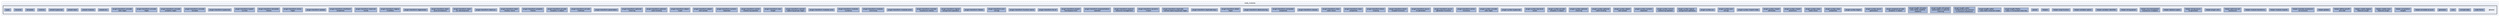 digraph "C:/Users/arisc/OneDrive/Documents/GitHub/FINAL/EcoEats-Project/node_modules/@babel"
{
 // LATEX_PDF_SIZE
  bgcolor="transparent";
  edge [fontname=Helvetica,fontsize=10,labelfontname=Helvetica,labelfontsize=10];
  node [fontname=Helvetica,fontsize=10,shape=box,height=0.2,width=0.4];
  compound=true
  subgraph clusterdir_5091f2b68170d33f954320199e2fed0a {
    graph [ bgcolor="#edf0f7", pencolor="grey50", label="node_modules", fontname=Helvetica,fontsize=10 style="filled,dashed", URL="dir_5091f2b68170d33f954320199e2fed0a.html",tooltip=""]
  subgraph clusterdir_722061c1cf8b4789a21e021c5ce72eb2 {
    graph [ bgcolor="#edf0f7", pencolor="grey25", label="", fontname=Helvetica,fontsize=10 style="filled,bold", URL="dir_722061c1cf8b4789a21e021c5ce72eb2.html",tooltip=""]
    dir_722061c1cf8b4789a21e021c5ce72eb2 [shape=plaintext, label="@babel"];
  dir_eba173a525a0dd1315a50097c81890a3 [label="code-frame", fillcolor="#a2b4d6", color="grey25", style="filled", URL="dir_eba173a525a0dd1315a50097c81890a3.html",tooltip=""];
  dir_034140a87b9e67be81b1f8c64a8676fd [label="compat-data", fillcolor="#a2b4d6", color="grey25", style="filled", URL="dir_034140a87b9e67be81b1f8c64a8676fd.html",tooltip=""];
  dir_56050801fb0a13c6f644169606336a16 [label="core", fillcolor="#a2b4d6", color="grey25", style="filled", URL="dir_56050801fb0a13c6f644169606336a16.html",tooltip=""];
  dir_c1f6804f08f2d43b2d1bd2d34c2efc7e [label="generator", fillcolor="#a2b4d6", color="grey25", style="filled", URL="dir_c1f6804f08f2d43b2d1bd2d34c2efc7e.html",tooltip=""];
  dir_14fe34639b40ace4279edd614173f654 [label="helper-annotate-as-pure", fillcolor="#a2b4d6", color="grey25", style="filled", URL="dir_14fe34639b40ace4279edd614173f654.html",tooltip=""];
  dir_30df37ffa1121239fad978e86fdc573a [label="helper-compilation\l-targets", fillcolor="#a2b4d6", color="grey25", style="filled", URL="dir_30df37ffa1121239fad978e86fdc573a.html",tooltip=""];
  dir_5e229192c8c59e87a61494a79a5ac8f1 [label="helper-create-class\l-features-plugin", fillcolor="#a2b4d6", color="grey25", style="filled", URL="dir_5e229192c8c59e87a61494a79a5ac8f1.html",tooltip=""];
  dir_e37108373925015fa1e6f69202039bfb [label="helper-create-regexp\l-features-plugin", fillcolor="#a2b4d6", color="grey25", style="filled", URL="dir_e37108373925015fa1e6f69202039bfb.html",tooltip=""];
  dir_73b832b280ead66863588df5ecb43fbb [label="helper-define-polyfill\l-provider", fillcolor="#a2b4d6", color="grey25", style="filled", URL="dir_73b832b280ead66863588df5ecb43fbb.html",tooltip=""];
  dir_ad7cc9927cf792a4924ce831c2657350 [label="helper-globals", fillcolor="#a2b4d6", color="grey25", style="filled", URL="dir_ad7cc9927cf792a4924ce831c2657350.html",tooltip=""];
  dir_ae6e7bc9afc77129c27defbfefad56ad [label="helper-member-expression\l-to-functions", fillcolor="#a2b4d6", color="grey25", style="filled", URL="dir_ae6e7bc9afc77129c27defbfefad56ad.html",tooltip=""];
  dir_5815268af33efbf74c6fc140c2556052 [label="helper-module-imports", fillcolor="#a2b4d6", color="grey25", style="filled", URL="dir_5815268af33efbf74c6fc140c2556052.html",tooltip=""];
  dir_5073cf7e6f709f6b12238f0994c56fad [label="helper-module-transforms", fillcolor="#a2b4d6", color="grey25", style="filled", URL="dir_5073cf7e6f709f6b12238f0994c56fad.html",tooltip=""];
  dir_d59045fce4bec034aaf46171b389aa4d [label="helper-optimise-call\l-expression", fillcolor="#a2b4d6", color="grey25", style="filled", URL="dir_d59045fce4bec034aaf46171b389aa4d.html",tooltip=""];
  dir_e35af18c1c679ee620df862fca4b04af [label="helper-plugin-utils", fillcolor="#a2b4d6", color="grey25", style="filled", URL="dir_e35af18c1c679ee620df862fca4b04af.html",tooltip=""];
  dir_5384abe342e162a6bf5ca733dd8258e9 [label="helper-remap-async\l-to-generator", fillcolor="#a2b4d6", color="grey25", style="filled", URL="dir_5384abe342e162a6bf5ca733dd8258e9.html",tooltip=""];
  dir_26d4ff8af2571a2c78f7d7b1ca75a3c3 [label="helper-replace-supers", fillcolor="#a2b4d6", color="grey25", style="filled", URL="dir_26d4ff8af2571a2c78f7d7b1ca75a3c3.html",tooltip=""];
  dir_892fc37d3b2b92bf3b8f6e40f81e6cd8 [label="helper-skip-transparent\l-expression-wrappers", fillcolor="#a2b4d6", color="grey25", style="filled", URL="dir_892fc37d3b2b92bf3b8f6e40f81e6cd8.html",tooltip=""];
  dir_bce20b044cc348eade35180973bfbebf [label="helper-string-parser", fillcolor="#a2b4d6", color="grey25", style="filled", URL="dir_bce20b044cc348eade35180973bfbebf.html",tooltip=""];
  dir_86f04ec3edab6bb0a1cfc321b9739482 [label="helper-validator-identifier", fillcolor="#a2b4d6", color="grey25", style="filled", URL="dir_86f04ec3edab6bb0a1cfc321b9739482.html",tooltip=""];
  dir_8c54f4caf3e44edd435ed546611dfd82 [label="helper-validator-option", fillcolor="#a2b4d6", color="grey25", style="filled", URL="dir_8c54f4caf3e44edd435ed546611dfd82.html",tooltip=""];
  dir_640059b802281d26eee17378c54cb5e9 [label="helper-wrap-function", fillcolor="#a2b4d6", color="grey25", style="filled", URL="dir_640059b802281d26eee17378c54cb5e9.html",tooltip=""];
  dir_7a41c2b7b100345fdc961791334cf2eb [label="helpers", fillcolor="#a2b4d6", color="grey25", style="filled", URL="dir_7a41c2b7b100345fdc961791334cf2eb.html",tooltip=""];
  dir_092a4b4ece6f8bc789f4df45b75d0670 [label="parser", fillcolor="#a2b4d6", color="grey25", style="filled", URL="dir_092a4b4ece6f8bc789f4df45b75d0670.html",tooltip=""];
  dir_12156fd3c998ea123ba6f0dd0e250409 [label="plugin-bugfix-firefox\l-class-in-computed-class-key", fillcolor="#a2b4d6", color="grey25", style="filled", URL="dir_12156fd3c998ea123ba6f0dd0e250409.html",tooltip=""];
  dir_101995b37e3cebf70e0aac941249e602 [label="plugin-bugfix-safari\l-class-field-initializer-scope", fillcolor="#a2b4d6", color="grey25", style="filled", URL="dir_101995b37e3cebf70e0aac941249e602.html",tooltip=""];
  dir_b2406862629432b2591d6bb3afbf340a [label="plugin-bugfix-safari\l-id-destructuring-collision\l-in-function-expression", fillcolor="#a2b4d6", color="grey25", style="filled", URL="dir_b2406862629432b2591d6bb3afbf340a.html",tooltip=""];
  dir_34c4f9c932ca148cbdbdf189193eaa34 [label="plugin-bugfix-v8-spread\l-parameters-in-optional\l-chaining", fillcolor="#a2b4d6", color="grey25", style="filled", URL="dir_34c4f9c932ca148cbdbdf189193eaa34.html",tooltip=""];
  dir_d8e5ec877edf10e9c6f8f2b543458798 [label="plugin-bugfix-v8-static\l-class-fields-redefine\l-readonly", fillcolor="#a2b4d6", color="grey25", style="filled", URL="dir_d8e5ec877edf10e9c6f8f2b543458798.html",tooltip=""];
  dir_7cabea86823fb506cf2cdd14ef421419 [label="plugin-proposal-private\l-property-in-object", fillcolor="#a2b4d6", color="grey25", style="filled", URL="dir_7cabea86823fb506cf2cdd14ef421419.html",tooltip=""];
  dir_cf6c1748694b6de3242129be73bf4f5f [label="plugin-syntax-async\l-generators", fillcolor="#a2b4d6", color="grey25", style="filled", URL="dir_cf6c1748694b6de3242129be73bf4f5f.html",tooltip=""];
  dir_4cae9e5e0a295497db0f6f8e36d2d3e0 [label="plugin-syntax-bigint", fillcolor="#a2b4d6", color="grey25", style="filled", URL="dir_4cae9e5e0a295497db0f6f8e36d2d3e0.html",tooltip=""];
  dir_f00ed55f73be879bd4b67988ecebc09d [label="plugin-syntax-class\l-properties", fillcolor="#a2b4d6", color="grey25", style="filled", URL="dir_f00ed55f73be879bd4b67988ecebc09d.html",tooltip=""];
  dir_4a402bc4b7301fa761b549f1303f8273 [label="plugin-syntax-class\l-static-block", fillcolor="#a2b4d6", color="grey25", style="filled", URL="dir_4a402bc4b7301fa761b549f1303f8273.html",tooltip=""];
  dir_bfdcbf3691e1c07df9b22ac42945de0f [label="plugin-syntax-import\l-assertions", fillcolor="#a2b4d6", color="grey25", style="filled", URL="dir_bfdcbf3691e1c07df9b22ac42945de0f.html",tooltip=""];
  dir_beabcf9368f27e8e88b3bfdcad079e2f [label="plugin-syntax-import\l-attributes", fillcolor="#a2b4d6", color="grey25", style="filled", URL="dir_beabcf9368f27e8e88b3bfdcad079e2f.html",tooltip=""];
  dir_7fee953b94f5a80744387b91d37f127c [label="plugin-syntax-import-meta", fillcolor="#a2b4d6", color="grey25", style="filled", URL="dir_7fee953b94f5a80744387b91d37f127c.html",tooltip=""];
  dir_c5ff3fd94d806e2e79653a815134789e [label="plugin-syntax-json\l-strings", fillcolor="#a2b4d6", color="grey25", style="filled", URL="dir_c5ff3fd94d806e2e79653a815134789e.html",tooltip=""];
  dir_afe53a8ed2ed0792f3a28fe29bc5d3cf [label="plugin-syntax-jsx", fillcolor="#a2b4d6", color="grey25", style="filled", URL="dir_afe53a8ed2ed0792f3a28fe29bc5d3cf.html",tooltip=""];
  dir_a82d7046515df1420bb9c9ebac42ffb8 [label="plugin-syntax-logical\l-assignment-operators", fillcolor="#a2b4d6", color="grey25", style="filled", URL="dir_a82d7046515df1420bb9c9ebac42ffb8.html",tooltip=""];
  dir_d5774709541665cffd76083d16751f89 [label="plugin-syntax-nullish\l-coalescing-operator", fillcolor="#a2b4d6", color="grey25", style="filled", URL="dir_d5774709541665cffd76083d16751f89.html",tooltip=""];
  dir_b613098a57f7931962c9abe892227174 [label="plugin-syntax-numeric\l-separator", fillcolor="#a2b4d6", color="grey25", style="filled", URL="dir_b613098a57f7931962c9abe892227174.html",tooltip=""];
  dir_926389edb4e4f5a663fa2dfd449c9f16 [label="plugin-syntax-object\l-rest-spread", fillcolor="#a2b4d6", color="grey25", style="filled", URL="dir_926389edb4e4f5a663fa2dfd449c9f16.html",tooltip=""];
  dir_bd4bb60057484bb9e69add7ea8ab27dc [label="plugin-syntax-optional\l-catch-binding", fillcolor="#a2b4d6", color="grey25", style="filled", URL="dir_bd4bb60057484bb9e69add7ea8ab27dc.html",tooltip=""];
  dir_020c3adadf8f481c6d337e8ace328948 [label="plugin-syntax-optional\l-chaining", fillcolor="#a2b4d6", color="grey25", style="filled", URL="dir_020c3adadf8f481c6d337e8ace328948.html",tooltip=""];
  dir_2933168899b4b74c7087497abcd0583c [label="plugin-syntax-private\l-property-in-object", fillcolor="#a2b4d6", color="grey25", style="filled", URL="dir_2933168899b4b74c7087497abcd0583c.html",tooltip=""];
  dir_ebd28dbcf781a8dacf5b4ea36bb978a7 [label="plugin-syntax-top-level\l-await", fillcolor="#a2b4d6", color="grey25", style="filled", URL="dir_ebd28dbcf781a8dacf5b4ea36bb978a7.html",tooltip=""];
  dir_109f3e80d3ca65fa61aa8f4d94d00bb3 [label="plugin-syntax-typescript", fillcolor="#a2b4d6", color="grey25", style="filled", URL="dir_109f3e80d3ca65fa61aa8f4d94d00bb3.html",tooltip=""];
  dir_bb3983b30fc7efe322ac24fdb45631be [label="plugin-syntax-unicode\l-sets-regex", fillcolor="#a2b4d6", color="grey25", style="filled", URL="dir_bb3983b30fc7efe322ac24fdb45631be.html",tooltip=""];
  dir_6e944c6c6930ad6b7580b08865e88b4d [label="plugin-transform-arrow\l-functions", fillcolor="#a2b4d6", color="grey25", style="filled", URL="dir_6e944c6c6930ad6b7580b08865e88b4d.html",tooltip=""];
  dir_59a18b1c6292ada98d71ce2abbb742aa [label="plugin-transform-async\l-generator-functions", fillcolor="#a2b4d6", color="grey25", style="filled", URL="dir_59a18b1c6292ada98d71ce2abbb742aa.html",tooltip=""];
  dir_1a5b3bfafc806563efaf8e9ac51911aa [label="plugin-transform-async\l-to-generator", fillcolor="#a2b4d6", color="grey25", style="filled", URL="dir_1a5b3bfafc806563efaf8e9ac51911aa.html",tooltip=""];
  dir_c6bd76fde7f48a7618ee5ae1441ceb96 [label="plugin-transform-block\l-scoped-functions", fillcolor="#a2b4d6", color="grey25", style="filled", URL="dir_c6bd76fde7f48a7618ee5ae1441ceb96.html",tooltip=""];
  dir_d884f16b9a263c60784a5cf53bb6eee2 [label="plugin-transform-block\l-scoping", fillcolor="#a2b4d6", color="grey25", style="filled", URL="dir_d884f16b9a263c60784a5cf53bb6eee2.html",tooltip=""];
  dir_db1379861de70f2134b6aaef9abeee97 [label="plugin-transform-class\l-properties", fillcolor="#a2b4d6", color="grey25", style="filled", URL="dir_db1379861de70f2134b6aaef9abeee97.html",tooltip=""];
  dir_b4191af365451aeca91527a42fc68d56 [label="plugin-transform-class\l-static-block", fillcolor="#a2b4d6", color="grey25", style="filled", URL="dir_b4191af365451aeca91527a42fc68d56.html",tooltip=""];
  dir_ae1849c5902935187456e72278338e80 [label="plugin-transform-classes", fillcolor="#a2b4d6", color="grey25", style="filled", URL="dir_ae1849c5902935187456e72278338e80.html",tooltip=""];
  dir_305a50f4a78c211fec2b0f523decaad0 [label="plugin-transform-computed\l-properties", fillcolor="#a2b4d6", color="grey25", style="filled", URL="dir_305a50f4a78c211fec2b0f523decaad0.html",tooltip=""];
  dir_68916a6b01c34cb3da8ab3a1ba342a0c [label="plugin-transform-destructuring", fillcolor="#a2b4d6", color="grey25", style="filled", URL="dir_68916a6b01c34cb3da8ab3a1ba342a0c.html",tooltip=""];
  dir_2d614472ad7106a11e41630ecff2136e [label="plugin-transform-dotall\l-regex", fillcolor="#a2b4d6", color="grey25", style="filled", URL="dir_2d614472ad7106a11e41630ecff2136e.html",tooltip=""];
  dir_391762f3cd5d1360bf7dca840e5ae0c4 [label="plugin-transform-duplicate-keys", fillcolor="#a2b4d6", color="grey25", style="filled", URL="dir_391762f3cd5d1360bf7dca840e5ae0c4.html",tooltip=""];
  dir_6513ed008f0611a5848eee7eac13d60f [label="plugin-transform-duplicate\l-named-capturing-groups-regex", fillcolor="#a2b4d6", color="grey25", style="filled", URL="dir_6513ed008f0611a5848eee7eac13d60f.html",tooltip=""];
  dir_d55716e722cf464b2a8d85c4d5a26344 [label="plugin-transform-dynamic\l-import", fillcolor="#a2b4d6", color="grey25", style="filled", URL="dir_d55716e722cf464b2a8d85c4d5a26344.html",tooltip=""];
  dir_deaf56b23434fbb5d3bd9fa74e309655 [label="plugin-transform-explicit\l-resource-management", fillcolor="#a2b4d6", color="grey25", style="filled", URL="dir_deaf56b23434fbb5d3bd9fa74e309655.html",tooltip=""];
  dir_e7b387e4af3b0ab58b9c804a22f109b7 [label="plugin-transform-exponentiation\l-operator", fillcolor="#a2b4d6", color="grey25", style="filled", URL="dir_e7b387e4af3b0ab58b9c804a22f109b7.html",tooltip=""];
  dir_e0c6abb89dc466b649e54258d021df8c [label="plugin-transform-export\l-namespace-from", fillcolor="#a2b4d6", color="grey25", style="filled", URL="dir_e0c6abb89dc466b649e54258d021df8c.html",tooltip=""];
  dir_f9a4876ce667e276d445c729042741de [label="plugin-transform-for-of", fillcolor="#a2b4d6", color="grey25", style="filled", URL="dir_f9a4876ce667e276d445c729042741de.html",tooltip=""];
  dir_a34eafb1550c676b09a9e6b54a1c0df0 [label="plugin-transform-function-name", fillcolor="#a2b4d6", color="grey25", style="filled", URL="dir_a34eafb1550c676b09a9e6b54a1c0df0.html",tooltip=""];
  dir_982e3254a529e2b95c4f319abaf9dc0e [label="plugin-transform-json\l-strings", fillcolor="#a2b4d6", color="grey25", style="filled", URL="dir_982e3254a529e2b95c4f319abaf9dc0e.html",tooltip=""];
  dir_ed06ac32a0428b7eda37c7a4a8391185 [label="plugin-transform-literals", fillcolor="#a2b4d6", color="grey25", style="filled", URL="dir_ed06ac32a0428b7eda37c7a4a8391185.html",tooltip=""];
  dir_b6619bc68f6c82f77db62676808bd9ab [label="plugin-transform-logical\l-assignment-operators", fillcolor="#a2b4d6", color="grey25", style="filled", URL="dir_b6619bc68f6c82f77db62676808bd9ab.html",tooltip=""];
  dir_7751aadea2c581b81057f843ac1c7b70 [label="plugin-transform-member\l-expression-literals", fillcolor="#a2b4d6", color="grey25", style="filled", URL="dir_7751aadea2c581b81057f843ac1c7b70.html",tooltip=""];
  dir_6c408c3e83f2737816a5c09a68be5a93 [label="plugin-transform-modules-amd", fillcolor="#a2b4d6", color="grey25", style="filled", URL="dir_6c408c3e83f2737816a5c09a68be5a93.html",tooltip=""];
  dir_2099eb476c2a55d7ee843d9a8cb133fd [label="plugin-transform-modules\l-commonjs", fillcolor="#a2b4d6", color="grey25", style="filled", URL="dir_2099eb476c2a55d7ee843d9a8cb133fd.html",tooltip=""];
  dir_82055ced2872fd489559a2d87600241a [label="plugin-transform-modules\l-systemjs", fillcolor="#a2b4d6", color="grey25", style="filled", URL="dir_82055ced2872fd489559a2d87600241a.html",tooltip=""];
  dir_619048bde5b7acfa6f0f9b58794006b5 [label="plugin-transform-modules-umd", fillcolor="#a2b4d6", color="grey25", style="filled", URL="dir_619048bde5b7acfa6f0f9b58794006b5.html",tooltip=""];
  dir_2a1a36acfdaa7b7be565e4b78749506d [label="plugin-transform-named\l-capturing-groups-regex", fillcolor="#a2b4d6", color="grey25", style="filled", URL="dir_2a1a36acfdaa7b7be565e4b78749506d.html",tooltip=""];
  dir_acdbd76693c516a32a0d15645b30cbaa [label="plugin-transform-new\l-target", fillcolor="#a2b4d6", color="grey25", style="filled", URL="dir_acdbd76693c516a32a0d15645b30cbaa.html",tooltip=""];
  dir_19a1d30770b16a2fb671cc91ea84922e [label="plugin-transform-nullish\l-coalescing-operator", fillcolor="#a2b4d6", color="grey25", style="filled", URL="dir_19a1d30770b16a2fb671cc91ea84922e.html",tooltip=""];
  dir_2731bf3b64754802a1b6e608fe25892b [label="plugin-transform-numeric\l-separator", fillcolor="#a2b4d6", color="grey25", style="filled", URL="dir_2731bf3b64754802a1b6e608fe25892b.html",tooltip=""];
  dir_9f0f6591dc7fc8c0d9de467a9ca844d2 [label="plugin-transform-object\l-rest-spread", fillcolor="#a2b4d6", color="grey25", style="filled", URL="dir_9f0f6591dc7fc8c0d9de467a9ca844d2.html",tooltip=""];
  dir_3858300c3574249dac7c136cacef8adb [label="plugin-transform-object\l-super", fillcolor="#a2b4d6", color="grey25", style="filled", URL="dir_3858300c3574249dac7c136cacef8adb.html",tooltip=""];
  dir_1618163ccdccc66d13a7dbca2ed5d025 [label="plugin-transform-optional\l-catch-binding", fillcolor="#a2b4d6", color="grey25", style="filled", URL="dir_1618163ccdccc66d13a7dbca2ed5d025.html",tooltip=""];
  dir_e4910785693eccb6e4ce54448956b255 [label="plugin-transform-optional\l-chaining", fillcolor="#a2b4d6", color="grey25", style="filled", URL="dir_e4910785693eccb6e4ce54448956b255.html",tooltip=""];
  dir_e5fc550cafef9c7094676e2accd794b8 [label="plugin-transform-parameters", fillcolor="#a2b4d6", color="grey25", style="filled", URL="dir_e5fc550cafef9c7094676e2accd794b8.html",tooltip=""];
  dir_8420aaf78cd5ff6c4cd9cefa4ee8c120 [label="plugin-transform-private\l-methods", fillcolor="#a2b4d6", color="grey25", style="filled", URL="dir_8420aaf78cd5ff6c4cd9cefa4ee8c120.html",tooltip=""];
  dir_d26d63a75f342c52d26eb07b380b7049 [label="plugin-transform-private\l-property-in-object", fillcolor="#a2b4d6", color="grey25", style="filled", URL="dir_d26d63a75f342c52d26eb07b380b7049.html",tooltip=""];
  dir_4e37274da5ccaca78775bf54519d114d [label="plugin-transform-property\l-literals", fillcolor="#a2b4d6", color="grey25", style="filled", URL="dir_4e37274da5ccaca78775bf54519d114d.html",tooltip=""];
  dir_daf9ea396c16ca365689d541ebc1b644 [label="plugin-transform-react\l-display-name", fillcolor="#a2b4d6", color="grey25", style="filled", URL="dir_daf9ea396c16ca365689d541ebc1b644.html",tooltip=""];
  dir_99047f4cf6e1c5431ee4326f94e5fc27 [label="plugin-transform-react-jsx", fillcolor="#a2b4d6", color="grey25", style="filled", URL="dir_99047f4cf6e1c5431ee4326f94e5fc27.html",tooltip=""];
  dir_c1171cdaa3ebf02c99082638874ae357 [label="plugin-transform-react\l-jsx-development", fillcolor="#a2b4d6", color="grey25", style="filled", URL="dir_c1171cdaa3ebf02c99082638874ae357.html",tooltip=""];
  dir_0e3ead4c617491d4221603c2de70e92d [label="plugin-transform-react\l-pure-annotations", fillcolor="#a2b4d6", color="grey25", style="filled", URL="dir_0e3ead4c617491d4221603c2de70e92d.html",tooltip=""];
  dir_00c3b1122318aa65b43d0aac28643c0b [label="plugin-transform-regenerator", fillcolor="#a2b4d6", color="grey25", style="filled", URL="dir_00c3b1122318aa65b43d0aac28643c0b.html",tooltip=""];
  dir_06c68fc87d1da3a2d11d926b573a7f26 [label="plugin-transform-regexp\l-modifiers", fillcolor="#a2b4d6", color="grey25", style="filled", URL="dir_06c68fc87d1da3a2d11d926b573a7f26.html",tooltip=""];
  dir_e662c39cd1865ef1364288e355495c0c [label="plugin-transform-reserved\l-words", fillcolor="#a2b4d6", color="grey25", style="filled", URL="dir_e662c39cd1865ef1364288e355495c0c.html",tooltip=""];
  dir_3631f2f154dc79e63cff855d962e59a0 [label="plugin-transform-shorthand\l-properties", fillcolor="#a2b4d6", color="grey25", style="filled", URL="dir_3631f2f154dc79e63cff855d962e59a0.html",tooltip=""];
  dir_9dd7be0f1113b9dc793de7b1dee022f5 [label="plugin-transform-spread", fillcolor="#a2b4d6", color="grey25", style="filled", URL="dir_9dd7be0f1113b9dc793de7b1dee022f5.html",tooltip=""];
  dir_ae9b5a0c1c34ac8ba61f2fbb2c8c6670 [label="plugin-transform-sticky\l-regex", fillcolor="#a2b4d6", color="grey25", style="filled", URL="dir_ae9b5a0c1c34ac8ba61f2fbb2c8c6670.html",tooltip=""];
  dir_d2f9c8b482060b17428dabed150dbdef [label="plugin-transform-template\l-literals", fillcolor="#a2b4d6", color="grey25", style="filled", URL="dir_d2f9c8b482060b17428dabed150dbdef.html",tooltip=""];
  dir_543043bcad0af549d589ca7088ddb272 [label="plugin-transform-typeof\l-symbol", fillcolor="#a2b4d6", color="grey25", style="filled", URL="dir_543043bcad0af549d589ca7088ddb272.html",tooltip=""];
  dir_5ceaf8ac43425b6e5791d7451914a99a [label="plugin-transform-typescript", fillcolor="#a2b4d6", color="grey25", style="filled", URL="dir_5ceaf8ac43425b6e5791d7451914a99a.html",tooltip=""];
  dir_147ba2da6111d8f9e25bad933eee8c3e [label="plugin-transform-unicode\l-escapes", fillcolor="#a2b4d6", color="grey25", style="filled", URL="dir_147ba2da6111d8f9e25bad933eee8c3e.html",tooltip=""];
  dir_3277ec2dc146dc7990f542ca104d7211 [label="plugin-transform-unicode\l-property-regex", fillcolor="#a2b4d6", color="grey25", style="filled", URL="dir_3277ec2dc146dc7990f542ca104d7211.html",tooltip=""];
  dir_80fc2f77f8bcd6c86693fb72b3a30984 [label="plugin-transform-unicode\l-regex", fillcolor="#a2b4d6", color="grey25", style="filled", URL="dir_80fc2f77f8bcd6c86693fb72b3a30984.html",tooltip=""];
  dir_ec225c4faecb38b282b062aba8483528 [label="plugin-transform-unicode\l-sets-regex", fillcolor="#a2b4d6", color="grey25", style="filled", URL="dir_ec225c4faecb38b282b062aba8483528.html",tooltip=""];
  dir_c21f144ce038f9496c2249804ab089d0 [label="preset-env", fillcolor="#a2b4d6", color="grey25", style="filled", URL="dir_c21f144ce038f9496c2249804ab089d0.html",tooltip=""];
  dir_1c3378821ebd2da14a8c46551fb87db8 [label="preset-modules", fillcolor="#a2b4d6", color="grey25", style="filled", URL="dir_1c3378821ebd2da14a8c46551fb87db8.html",tooltip=""];
  dir_c993d94aacccf64be4a94495a31ad75b [label="preset-react", fillcolor="#a2b4d6", color="grey25", style="filled", URL="dir_c993d94aacccf64be4a94495a31ad75b.html",tooltip=""];
  dir_9cf64b967023ae40965f5a727a673095 [label="preset-typescript", fillcolor="#a2b4d6", color="grey25", style="filled", URL="dir_9cf64b967023ae40965f5a727a673095.html",tooltip=""];
  dir_44163ecefedffcb371b8bd6ac9a26146 [label="runtime", fillcolor="#a2b4d6", color="grey25", style="filled", URL="dir_44163ecefedffcb371b8bd6ac9a26146.html",tooltip=""];
  dir_b546e4d2d14a5cb2fc951f268a594eef [label="template", fillcolor="#a2b4d6", color="grey25", style="filled", URL="dir_b546e4d2d14a5cb2fc951f268a594eef.html",tooltip=""];
  dir_33514d60cec60100b875d2b850f5f7ba [label="traverse", fillcolor="#a2b4d6", color="grey25", style="filled", URL="dir_33514d60cec60100b875d2b850f5f7ba.html",tooltip=""];
  dir_99f671fdb9a3b5875e880edf2aea887f [label="types", fillcolor="#a2b4d6", color="grey25", style="filled", URL="dir_99f671fdb9a3b5875e880edf2aea887f.html",tooltip=""];
  }
  }
}
